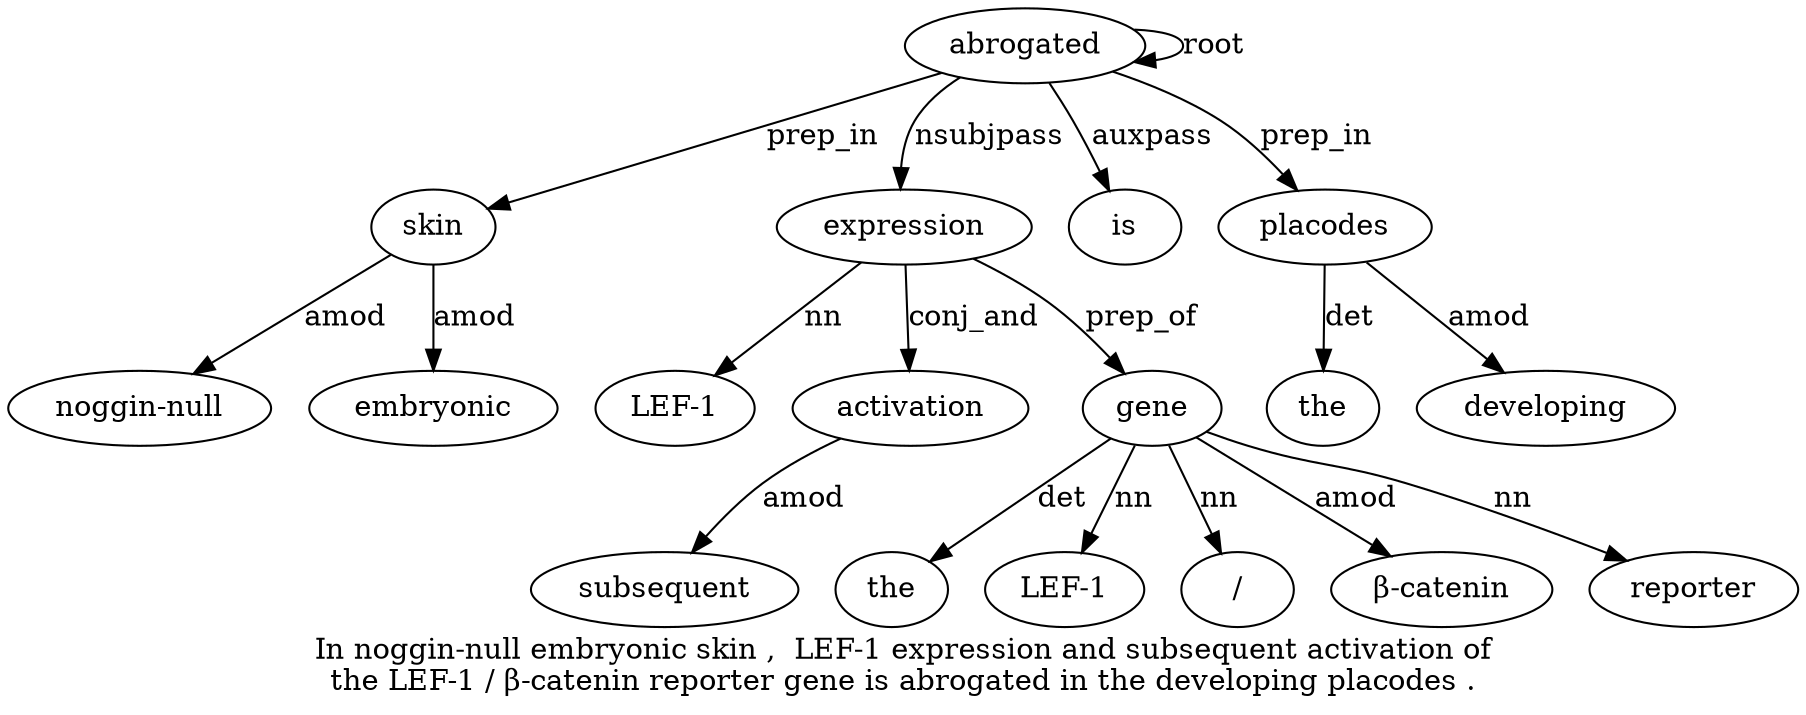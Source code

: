 digraph "In noggin-null embryonic skin ,  LEF-1 expression and subsequent activation of the LEF-1 / β-catenin reporter gene is abrogated in the developing placodes ." {
label="In noggin-null embryonic skin ,  LEF-1 expression and subsequent activation of
the LEF-1 / β-catenin reporter gene is abrogated in the developing placodes .";
skin4 [style=filled, fillcolor=white, label=skin];
"noggin-null2" [style=filled, fillcolor=white, label="noggin-null"];
skin4 -> "noggin-null2"  [label=amod];
embryonic3 [style=filled, fillcolor=white, label=embryonic];
skin4 -> embryonic3  [label=amod];
abrogated19 [style=filled, fillcolor=white, label=abrogated];
abrogated19 -> skin4  [label=prep_in];
expression7 [style=filled, fillcolor=white, label=expression];
"LEF-16" [style=filled, fillcolor=white, label="LEF-1"];
expression7 -> "LEF-16"  [label=nn];
abrogated19 -> expression7  [label=nsubjpass];
activation10 [style=filled, fillcolor=white, label=activation];
subsequent9 [style=filled, fillcolor=white, label=subsequent];
activation10 -> subsequent9  [label=amod];
expression7 -> activation10  [label=conj_and];
gene17 [style=filled, fillcolor=white, label=gene];
the12 [style=filled, fillcolor=white, label=the];
gene17 -> the12  [label=det];
"LEF-13" [style=filled, fillcolor=white, label="LEF-1"];
gene17 -> "LEF-13"  [label=nn];
"/14" [style=filled, fillcolor=white, label="/"];
gene17 -> "/14"  [label=nn];
"β-catenin15" [style=filled, fillcolor=white, label="β-catenin"];
gene17 -> "β-catenin15"  [label=amod];
reporter16 [style=filled, fillcolor=white, label=reporter];
gene17 -> reporter16  [label=nn];
expression7 -> gene17  [label=prep_of];
is18 [style=filled, fillcolor=white, label=is];
abrogated19 -> is18  [label=auxpass];
abrogated19 -> abrogated19  [label=root];
placodes23 [style=filled, fillcolor=white, label=placodes];
the21 [style=filled, fillcolor=white, label=the];
placodes23 -> the21  [label=det];
developing22 [style=filled, fillcolor=white, label=developing];
placodes23 -> developing22  [label=amod];
abrogated19 -> placodes23  [label=prep_in];
}
